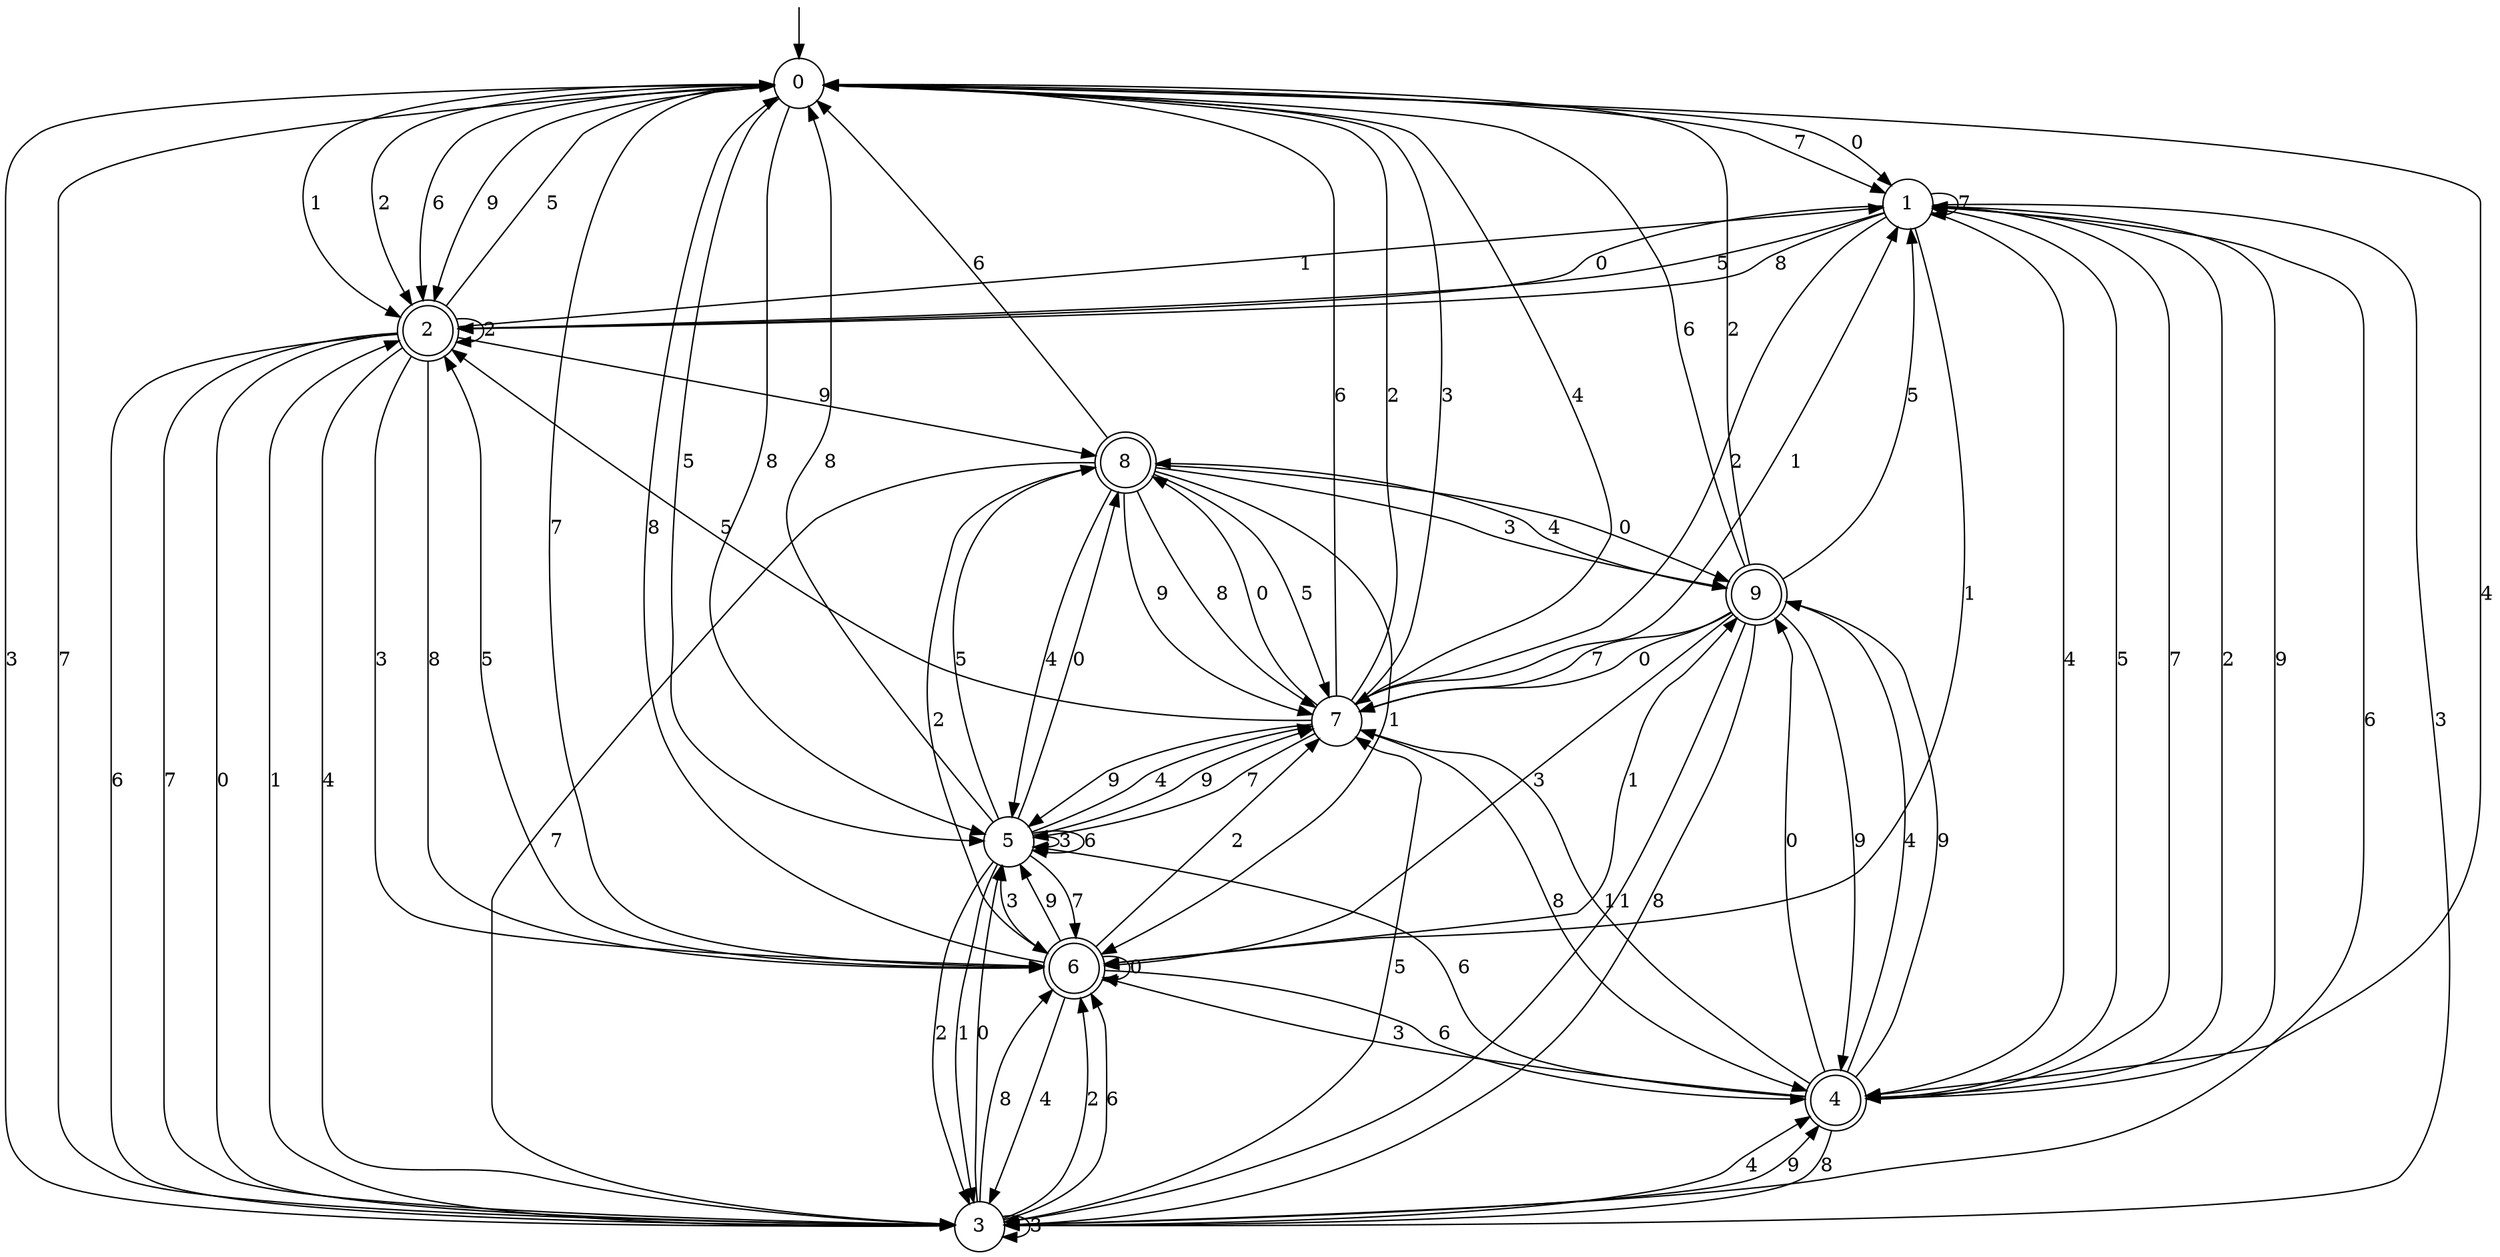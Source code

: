 digraph g {

	s0 [shape="circle" label="0"];
	s1 [shape="circle" label="1"];
	s2 [shape="doublecircle" label="2"];
	s3 [shape="circle" label="3"];
	s4 [shape="doublecircle" label="4"];
	s5 [shape="circle" label="5"];
	s6 [shape="doublecircle" label="6"];
	s7 [shape="circle" label="7"];
	s8 [shape="doublecircle" label="8"];
	s9 [shape="doublecircle" label="9"];
	s0 -> s1 [label="0"];
	s0 -> s2 [label="1"];
	s0 -> s2 [label="2"];
	s0 -> s3 [label="3"];
	s0 -> s4 [label="4"];
	s0 -> s5 [label="5"];
	s0 -> s2 [label="6"];
	s0 -> s1 [label="7"];
	s0 -> s5 [label="8"];
	s0 -> s2 [label="9"];
	s1 -> s2 [label="0"];
	s1 -> s6 [label="1"];
	s1 -> s7 [label="2"];
	s1 -> s3 [label="3"];
	s1 -> s4 [label="4"];
	s1 -> s2 [label="5"];
	s1 -> s3 [label="6"];
	s1 -> s1 [label="7"];
	s1 -> s2 [label="8"];
	s1 -> s4 [label="9"];
	s2 -> s3 [label="0"];
	s2 -> s1 [label="1"];
	s2 -> s2 [label="2"];
	s2 -> s6 [label="3"];
	s2 -> s3 [label="4"];
	s2 -> s0 [label="5"];
	s2 -> s3 [label="6"];
	s2 -> s3 [label="7"];
	s2 -> s6 [label="8"];
	s2 -> s8 [label="9"];
	s3 -> s5 [label="0"];
	s3 -> s2 [label="1"];
	s3 -> s6 [label="2"];
	s3 -> s3 [label="3"];
	s3 -> s4 [label="4"];
	s3 -> s7 [label="5"];
	s3 -> s6 [label="6"];
	s3 -> s0 [label="7"];
	s3 -> s6 [label="8"];
	s3 -> s4 [label="9"];
	s4 -> s9 [label="0"];
	s4 -> s7 [label="1"];
	s4 -> s1 [label="2"];
	s4 -> s6 [label="3"];
	s4 -> s9 [label="4"];
	s4 -> s1 [label="5"];
	s4 -> s5 [label="6"];
	s4 -> s1 [label="7"];
	s4 -> s3 [label="8"];
	s4 -> s9 [label="9"];
	s5 -> s8 [label="0"];
	s5 -> s3 [label="1"];
	s5 -> s3 [label="2"];
	s5 -> s5 [label="3"];
	s5 -> s7 [label="4"];
	s5 -> s8 [label="5"];
	s5 -> s5 [label="6"];
	s5 -> s6 [label="7"];
	s5 -> s0 [label="8"];
	s5 -> s7 [label="9"];
	s6 -> s6 [label="0"];
	s6 -> s9 [label="1"];
	s6 -> s7 [label="2"];
	s6 -> s5 [label="3"];
	s6 -> s3 [label="4"];
	s6 -> s2 [label="5"];
	s6 -> s4 [label="6"];
	s6 -> s0 [label="7"];
	s6 -> s0 [label="8"];
	s6 -> s5 [label="9"];
	s7 -> s8 [label="0"];
	s7 -> s1 [label="1"];
	s7 -> s0 [label="2"];
	s7 -> s0 [label="3"];
	s7 -> s0 [label="4"];
	s7 -> s2 [label="5"];
	s7 -> s0 [label="6"];
	s7 -> s5 [label="7"];
	s7 -> s4 [label="8"];
	s7 -> s5 [label="9"];
	s8 -> s9 [label="0"];
	s8 -> s6 [label="1"];
	s8 -> s6 [label="2"];
	s8 -> s9 [label="3"];
	s8 -> s5 [label="4"];
	s8 -> s7 [label="5"];
	s8 -> s0 [label="6"];
	s8 -> s3 [label="7"];
	s8 -> s7 [label="8"];
	s8 -> s7 [label="9"];
	s9 -> s7 [label="0"];
	s9 -> s3 [label="1"];
	s9 -> s0 [label="2"];
	s9 -> s6 [label="3"];
	s9 -> s8 [label="4"];
	s9 -> s1 [label="5"];
	s9 -> s0 [label="6"];
	s9 -> s7 [label="7"];
	s9 -> s3 [label="8"];
	s9 -> s4 [label="9"];

__start0 [label="" shape="none" width="0" height="0"];
__start0 -> s0;

}
